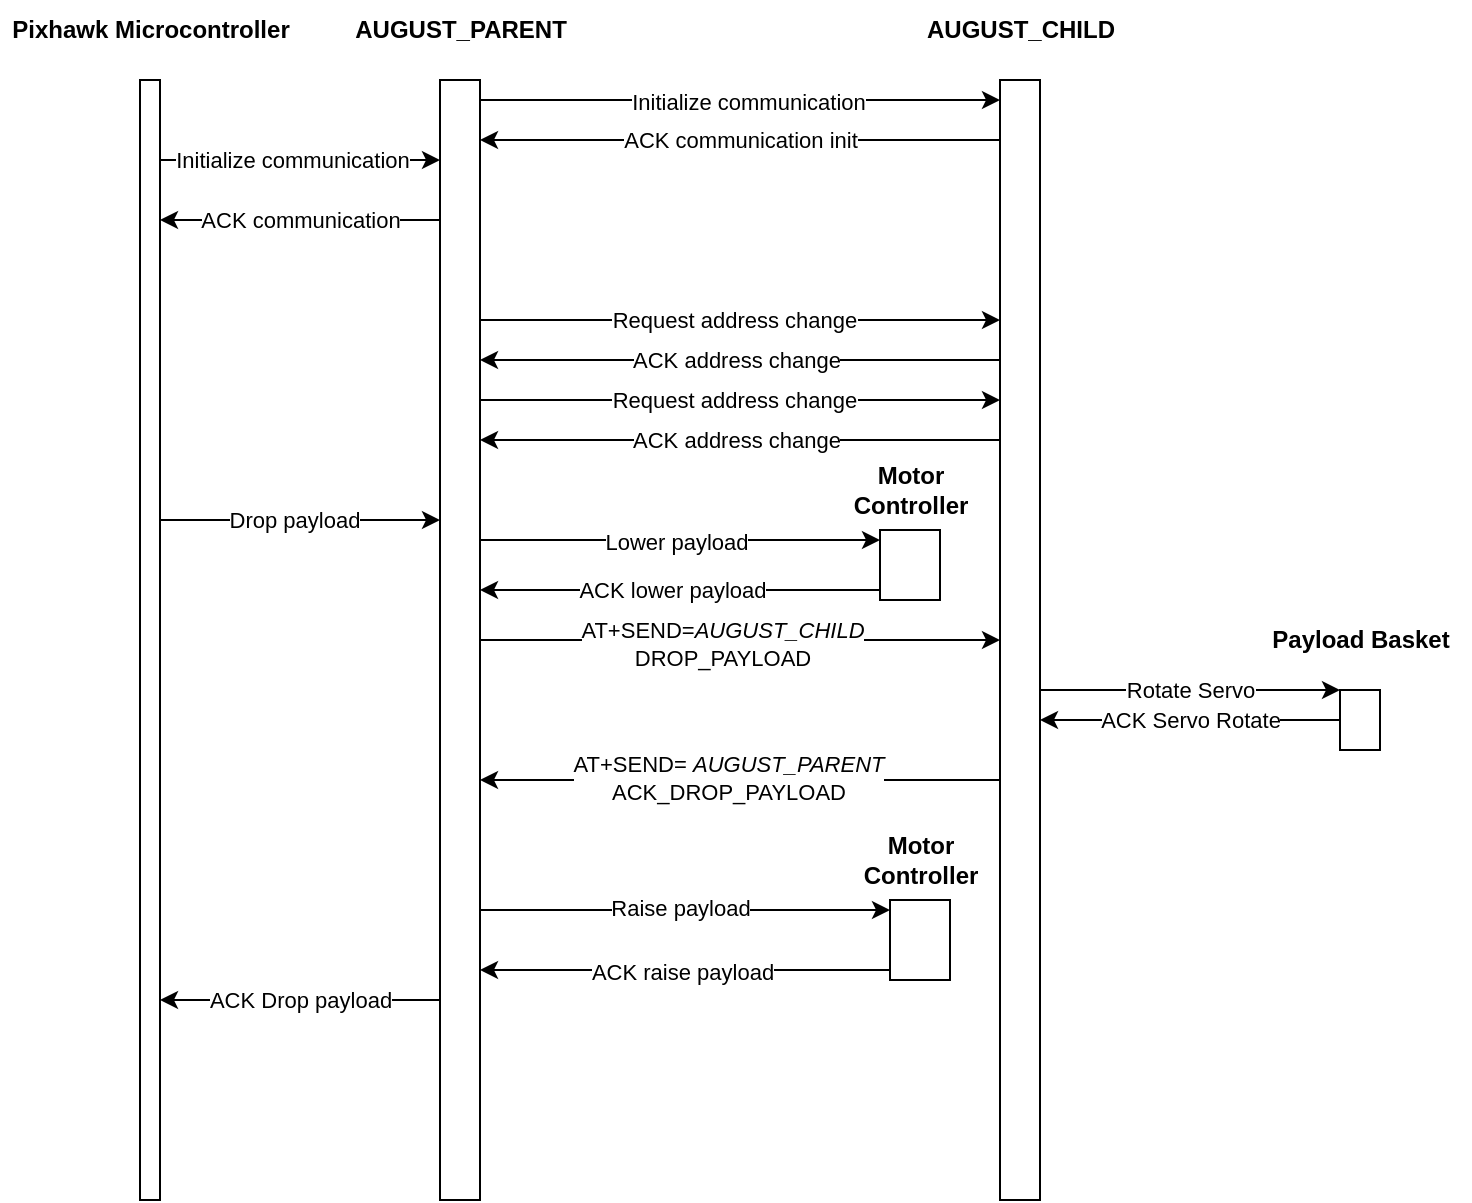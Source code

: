 <mxfile>
    <diagram name="Page-1" id="r-D5-zUOY74GgjWdJqKL">
        <mxGraphModel dx="697" dy="594" grid="1" gridSize="10" guides="1" tooltips="1" connect="1" arrows="1" fold="1" page="1" pageScale="1" pageWidth="1100" pageHeight="850" math="0" shadow="0">
            <root>
                <mxCell id="0"/>
                <mxCell id="1" parent="0"/>
                <mxCell id="c1o_I43gNxkD8a20djhd-44" style="edgeStyle=orthogonalEdgeStyle;rounded=0;orthogonalLoop=1;jettySize=auto;html=1;curved=0;" parent="1" edge="1">
                    <mxGeometry relative="1" as="geometry">
                        <mxPoint x="120" y="310" as="sourcePoint"/>
                        <mxPoint x="260" y="310" as="targetPoint"/>
                    </mxGeometry>
                </mxCell>
                <mxCell id="c1o_I43gNxkD8a20djhd-45" value="Drop payload" style="edgeLabel;html=1;align=center;verticalAlign=middle;resizable=0;points=[];" parent="c1o_I43gNxkD8a20djhd-44" vertex="1" connectable="0">
                    <mxGeometry x="-0.043" y="-3" relative="1" as="geometry">
                        <mxPoint y="-3" as="offset"/>
                    </mxGeometry>
                </mxCell>
                <mxCell id="c1o_I43gNxkD8a20djhd-1" value="&lt;div&gt;&lt;br&gt;&lt;/div&gt;" style="html=1;points=[[0,0,0,0,5],[0,1,0,0,-5],[1,0,0,0,5],[1,1,0,0,-5]];perimeter=orthogonalPerimeter;outlineConnect=0;targetShapes=umlLifeline;portConstraint=eastwest;newEdgeStyle={&quot;curved&quot;:0,&quot;rounded&quot;:0};" parent="1" vertex="1">
                    <mxGeometry x="110" y="90" width="10" height="560" as="geometry"/>
                </mxCell>
                <mxCell id="c1o_I43gNxkD8a20djhd-20" style="edgeStyle=orthogonalEdgeStyle;rounded=0;orthogonalLoop=1;jettySize=auto;html=1;curved=0;" parent="1" edge="1">
                    <mxGeometry relative="1" as="geometry">
                        <mxPoint x="260" y="160" as="sourcePoint"/>
                        <mxPoint x="120" y="160" as="targetPoint"/>
                        <Array as="points">
                            <mxPoint x="250" y="160"/>
                            <mxPoint x="250" y="160"/>
                        </Array>
                    </mxGeometry>
                </mxCell>
                <mxCell id="c1o_I43gNxkD8a20djhd-21" value="ACK communication" style="edgeLabel;html=1;align=center;verticalAlign=middle;resizable=0;points=[];" parent="c1o_I43gNxkD8a20djhd-20" vertex="1" connectable="0">
                    <mxGeometry x="0.071" y="-4" relative="1" as="geometry">
                        <mxPoint x="5" y="4" as="offset"/>
                    </mxGeometry>
                </mxCell>
                <mxCell id="c1o_I43gNxkD8a20djhd-24" value="" style="edgeStyle=orthogonalEdgeStyle;rounded=0;orthogonalLoop=1;jettySize=auto;html=1;curved=0;" parent="1" source="c1o_I43gNxkD8a20djhd-8" target="c1o_I43gNxkD8a20djhd-23" edge="1">
                    <mxGeometry relative="1" as="geometry">
                        <Array as="points">
                            <mxPoint x="410" y="100"/>
                            <mxPoint x="410" y="100"/>
                        </Array>
                    </mxGeometry>
                </mxCell>
                <mxCell id="c1o_I43gNxkD8a20djhd-27" value="Initialize communication" style="edgeLabel;html=1;align=center;verticalAlign=middle;resizable=0;points=[];" parent="c1o_I43gNxkD8a20djhd-24" vertex="1" connectable="0">
                    <mxGeometry x="0.031" y="-1" relative="1" as="geometry">
                        <mxPoint as="offset"/>
                    </mxGeometry>
                </mxCell>
                <mxCell id="c1o_I43gNxkD8a20djhd-29" style="edgeStyle=orthogonalEdgeStyle;rounded=0;orthogonalLoop=1;jettySize=auto;html=1;curved=0;" parent="1" source="c1o_I43gNxkD8a20djhd-8" target="c1o_I43gNxkD8a20djhd-23" edge="1">
                    <mxGeometry relative="1" as="geometry">
                        <Array as="points">
                            <mxPoint x="500" y="210"/>
                            <mxPoint x="500" y="210"/>
                        </Array>
                    </mxGeometry>
                </mxCell>
                <mxCell id="c1o_I43gNxkD8a20djhd-31" value="Request address change" style="edgeLabel;html=1;align=center;verticalAlign=middle;resizable=0;points=[];" parent="c1o_I43gNxkD8a20djhd-29" vertex="1" connectable="0">
                    <mxGeometry x="-0.023" relative="1" as="geometry">
                        <mxPoint as="offset"/>
                    </mxGeometry>
                </mxCell>
                <mxCell id="c1o_I43gNxkD8a20djhd-72" style="edgeStyle=orthogonalEdgeStyle;rounded=0;orthogonalLoop=1;jettySize=auto;html=1;curved=0;" parent="1" edge="1">
                    <mxGeometry relative="1" as="geometry">
                        <mxPoint x="260" y="550" as="sourcePoint"/>
                        <mxPoint x="120" y="550" as="targetPoint"/>
                    </mxGeometry>
                </mxCell>
                <mxCell id="c1o_I43gNxkD8a20djhd-73" value="ACK Drop payload" style="edgeLabel;html=1;align=center;verticalAlign=middle;resizable=0;points=[];" parent="c1o_I43gNxkD8a20djhd-72" vertex="1" connectable="0">
                    <mxGeometry x="0.1" relative="1" as="geometry">
                        <mxPoint x="7" as="offset"/>
                    </mxGeometry>
                </mxCell>
                <mxCell id="8" style="edgeStyle=none;html=1;curved=0;rounded=0;entryX=0;entryY=0;entryDx=0;entryDy=5;entryPerimeter=0;" edge="1" parent="1" source="c1o_I43gNxkD8a20djhd-8" target="6">
                    <mxGeometry relative="1" as="geometry"/>
                </mxCell>
                <mxCell id="13" value="Raise payload" style="edgeLabel;html=1;align=center;verticalAlign=middle;resizable=0;points=[];" vertex="1" connectable="0" parent="8">
                    <mxGeometry x="-0.073" y="1" relative="1" as="geometry">
                        <mxPoint x="5" as="offset"/>
                    </mxGeometry>
                </mxCell>
                <mxCell id="18" style="edgeStyle=none;html=1;curved=0;rounded=0;entryX=0;entryY=0;entryDx=0;entryDy=5;entryPerimeter=0;" edge="1" parent="1" source="c1o_I43gNxkD8a20djhd-8" target="c1o_I43gNxkD8a20djhd-47">
                    <mxGeometry relative="1" as="geometry"/>
                </mxCell>
                <mxCell id="19" value="Lower payload" style="edgeLabel;html=1;align=center;verticalAlign=middle;resizable=0;points=[];" vertex="1" connectable="0" parent="18">
                    <mxGeometry x="-0.02" y="-1" relative="1" as="geometry">
                        <mxPoint as="offset"/>
                    </mxGeometry>
                </mxCell>
                <mxCell id="20" style="edgeStyle=none;html=1;curved=0;rounded=0;" edge="1" parent="1" source="c1o_I43gNxkD8a20djhd-8" target="c1o_I43gNxkD8a20djhd-23">
                    <mxGeometry relative="1" as="geometry"/>
                </mxCell>
                <mxCell id="21" value="AT+SEND=&lt;i style=&quot;border-color: var(--border-color);&quot;&gt;AUGUST_CHILD&lt;/i&gt;&lt;div style=&quot;border-color: var(--border-color);&quot;&gt;DROP_PAYLOAD&lt;/div&gt;" style="edgeLabel;html=1;align=center;verticalAlign=middle;resizable=0;points=[];" vertex="1" connectable="0" parent="20">
                    <mxGeometry x="-0.069" y="-1" relative="1" as="geometry">
                        <mxPoint y="1" as="offset"/>
                    </mxGeometry>
                </mxCell>
                <mxCell id="c1o_I43gNxkD8a20djhd-8" value="" style="html=1;points=[[0,0,0,0,5],[0,1,0,0,-5],[1,0,0,0,5],[1,1,0,0,-5]];perimeter=orthogonalPerimeter;outlineConnect=0;targetShapes=umlLifeline;portConstraint=eastwest;newEdgeStyle={&quot;curved&quot;:0,&quot;rounded&quot;:0};" parent="1" vertex="1">
                    <mxGeometry x="260" y="90" width="20" height="560" as="geometry"/>
                </mxCell>
                <mxCell id="c1o_I43gNxkD8a20djhd-11" value="Pixhawk Microcontroller" style="text;html=1;align=center;verticalAlign=middle;resizable=0;points=[];autosize=1;strokeColor=none;fillColor=none;rotation=0;fontStyle=1" parent="1" vertex="1">
                    <mxGeometry x="40" y="50" width="150" height="30" as="geometry"/>
                </mxCell>
                <mxCell id="c1o_I43gNxkD8a20djhd-14" style="edgeStyle=orthogonalEdgeStyle;rounded=0;orthogonalLoop=1;jettySize=auto;html=1;curved=0;entryX=0;entryY=0;entryDx=0;entryDy=5;entryPerimeter=0;exitX=1;exitY=0;exitDx=0;exitDy=5;exitPerimeter=0;" parent="1" edge="1">
                    <mxGeometry relative="1" as="geometry">
                        <mxPoint x="120" y="130" as="sourcePoint"/>
                        <mxPoint x="260" y="130" as="targetPoint"/>
                    </mxGeometry>
                </mxCell>
                <mxCell id="c1o_I43gNxkD8a20djhd-19" value="Initialize communication" style="edgeLabel;html=1;align=center;verticalAlign=middle;resizable=0;points=[];" parent="c1o_I43gNxkD8a20djhd-14" vertex="1" connectable="0">
                    <mxGeometry x="-0.057" relative="1" as="geometry">
                        <mxPoint as="offset"/>
                    </mxGeometry>
                </mxCell>
                <mxCell id="c1o_I43gNxkD8a20djhd-22" value="AUGUST_PARENT" style="text;html=1;align=center;verticalAlign=middle;resizable=0;points=[];autosize=1;strokeColor=none;fillColor=none;rotation=0;fontStyle=1" parent="1" vertex="1">
                    <mxGeometry x="205" y="50" width="130" height="30" as="geometry"/>
                </mxCell>
                <mxCell id="c1o_I43gNxkD8a20djhd-28" value="ACK communication init" style="edgeStyle=orthogonalEdgeStyle;rounded=0;orthogonalLoop=1;jettySize=auto;html=1;curved=0;" parent="1" edge="1">
                    <mxGeometry relative="1" as="geometry">
                        <mxPoint x="540" y="120" as="sourcePoint"/>
                        <mxPoint x="280" y="120" as="targetPoint"/>
                    </mxGeometry>
                </mxCell>
                <mxCell id="c1o_I43gNxkD8a20djhd-33" style="edgeStyle=orthogonalEdgeStyle;rounded=0;orthogonalLoop=1;jettySize=auto;html=1;curved=0;" parent="1" source="c1o_I43gNxkD8a20djhd-23" target="c1o_I43gNxkD8a20djhd-8" edge="1">
                    <mxGeometry relative="1" as="geometry">
                        <Array as="points">
                            <mxPoint x="490" y="230"/>
                            <mxPoint x="490" y="230"/>
                        </Array>
                    </mxGeometry>
                </mxCell>
                <mxCell id="c1o_I43gNxkD8a20djhd-36" value="ACK address change" style="edgeLabel;html=1;align=center;verticalAlign=middle;resizable=0;points=[];" parent="c1o_I43gNxkD8a20djhd-33" vertex="1" connectable="0">
                    <mxGeometry x="0.015" y="2" relative="1" as="geometry">
                        <mxPoint y="-2" as="offset"/>
                    </mxGeometry>
                </mxCell>
                <mxCell id="c1o_I43gNxkD8a20djhd-69" style="edgeStyle=orthogonalEdgeStyle;rounded=0;orthogonalLoop=1;jettySize=auto;html=1;curved=0;" parent="1" edge="1">
                    <mxGeometry relative="1" as="geometry">
                        <mxPoint x="540" y="440" as="sourcePoint"/>
                        <mxPoint x="280" y="440" as="targetPoint"/>
                    </mxGeometry>
                </mxCell>
                <mxCell id="c1o_I43gNxkD8a20djhd-71" value="AT+SEND= &lt;i&gt;AUGUST_PARENT&lt;/i&gt;&lt;div&gt;ACK_DROP_PAYLOAD&lt;/div&gt;" style="edgeLabel;html=1;align=center;verticalAlign=middle;resizable=0;points=[];" parent="c1o_I43gNxkD8a20djhd-69" vertex="1" connectable="0">
                    <mxGeometry x="0.046" y="-1" relative="1" as="geometry">
                        <mxPoint as="offset"/>
                    </mxGeometry>
                </mxCell>
                <mxCell id="24" value="&lt;meta charset=&quot;utf-8&quot;&gt;&lt;span style=&quot;color: rgb(0, 0, 0); font-family: Helvetica; font-size: 11px; font-style: normal; font-variant-ligatures: normal; font-variant-caps: normal; font-weight: 400; letter-spacing: normal; orphans: 2; text-align: center; text-indent: 0px; text-transform: none; widows: 2; word-spacing: 0px; -webkit-text-stroke-width: 0px; background-color: rgb(255, 255, 255); text-decoration-thickness: initial; text-decoration-style: initial; text-decoration-color: initial; float: none; display: inline !important;&quot;&gt;Rotate Servo&lt;/span&gt;" style="edgeStyle=none;html=1;curved=0;rounded=0;" edge="1" parent="1" source="c1o_I43gNxkD8a20djhd-23" target="c1o_I43gNxkD8a20djhd-50">
                    <mxGeometry relative="1" as="geometry"/>
                </mxCell>
                <mxCell id="c1o_I43gNxkD8a20djhd-23" value="" style="html=1;points=[[0,0,0,0,5],[0,1,0,0,-5],[1,0,0,0,5],[1,1,0,0,-5]];perimeter=orthogonalPerimeter;outlineConnect=0;targetShapes=umlLifeline;portConstraint=eastwest;newEdgeStyle={&quot;curved&quot;:0,&quot;rounded&quot;:0};" parent="1" vertex="1">
                    <mxGeometry x="540" y="90" width="20" height="560" as="geometry"/>
                </mxCell>
                <mxCell id="c1o_I43gNxkD8a20djhd-25" value="AUGUST_CHILD" style="text;html=1;align=center;verticalAlign=middle;resizable=0;points=[];autosize=1;strokeColor=none;fillColor=none;rotation=0;fontStyle=1" parent="1" vertex="1">
                    <mxGeometry x="490" y="50" width="120" height="30" as="geometry"/>
                </mxCell>
                <mxCell id="c1o_I43gNxkD8a20djhd-37" style="edgeStyle=orthogonalEdgeStyle;rounded=0;orthogonalLoop=1;jettySize=auto;html=1;curved=0;" parent="1" edge="1">
                    <mxGeometry relative="1" as="geometry">
                        <mxPoint x="280" y="250" as="sourcePoint"/>
                        <mxPoint x="540" y="250" as="targetPoint"/>
                        <Array as="points">
                            <mxPoint x="500" y="250"/>
                            <mxPoint x="500" y="250"/>
                        </Array>
                    </mxGeometry>
                </mxCell>
                <mxCell id="c1o_I43gNxkD8a20djhd-38" value="Request address change" style="edgeLabel;html=1;align=center;verticalAlign=middle;resizable=0;points=[];" parent="c1o_I43gNxkD8a20djhd-37" vertex="1" connectable="0">
                    <mxGeometry x="-0.023" relative="1" as="geometry">
                        <mxPoint as="offset"/>
                    </mxGeometry>
                </mxCell>
                <mxCell id="c1o_I43gNxkD8a20djhd-39" style="edgeStyle=orthogonalEdgeStyle;rounded=0;orthogonalLoop=1;jettySize=auto;html=1;curved=0;" parent="1" edge="1">
                    <mxGeometry relative="1" as="geometry">
                        <mxPoint x="540" y="270" as="sourcePoint"/>
                        <mxPoint x="280" y="270" as="targetPoint"/>
                        <Array as="points">
                            <mxPoint x="490" y="270"/>
                            <mxPoint x="490" y="270"/>
                        </Array>
                    </mxGeometry>
                </mxCell>
                <mxCell id="c1o_I43gNxkD8a20djhd-40" value="ACK address change" style="edgeLabel;html=1;align=center;verticalAlign=middle;resizable=0;points=[];" parent="c1o_I43gNxkD8a20djhd-39" vertex="1" connectable="0">
                    <mxGeometry x="0.015" y="2" relative="1" as="geometry">
                        <mxPoint y="-2" as="offset"/>
                    </mxGeometry>
                </mxCell>
                <mxCell id="c1o_I43gNxkD8a20djhd-60" style="edgeStyle=orthogonalEdgeStyle;rounded=0;orthogonalLoop=1;jettySize=auto;html=1;curved=0;exitX=0;exitY=1;exitDx=0;exitDy=-5;exitPerimeter=0;" parent="1" source="c1o_I43gNxkD8a20djhd-47" edge="1">
                    <mxGeometry relative="1" as="geometry">
                        <Array as="points">
                            <mxPoint x="490" y="345"/>
                        </Array>
                        <mxPoint x="480" y="300" as="sourcePoint"/>
                        <mxPoint x="280" y="345" as="targetPoint"/>
                    </mxGeometry>
                </mxCell>
                <mxCell id="c1o_I43gNxkD8a20djhd-61" value="ACK lower payload" style="edgeLabel;html=1;align=center;verticalAlign=middle;resizable=0;points=[];" parent="c1o_I43gNxkD8a20djhd-60" vertex="1" connectable="0">
                    <mxGeometry x="-0.133" relative="1" as="geometry">
                        <mxPoint x="-29" as="offset"/>
                    </mxGeometry>
                </mxCell>
                <mxCell id="c1o_I43gNxkD8a20djhd-47" value="" style="html=1;points=[[0,0,0,0,5],[0,1,0,0,-5],[1,0,0,0,5],[1,1,0,0,-5]];perimeter=orthogonalPerimeter;outlineConnect=0;targetShapes=umlLifeline;portConstraint=eastwest;newEdgeStyle={&quot;curved&quot;:0,&quot;rounded&quot;:0};" parent="1" vertex="1">
                    <mxGeometry x="480" y="315" width="30" height="35" as="geometry"/>
                </mxCell>
                <mxCell id="25" value="ACK Servo Rotate" style="edgeStyle=none;html=1;curved=0;rounded=0;" edge="1" parent="1" source="c1o_I43gNxkD8a20djhd-50" target="c1o_I43gNxkD8a20djhd-23">
                    <mxGeometry relative="1" as="geometry"/>
                </mxCell>
                <mxCell id="c1o_I43gNxkD8a20djhd-50" value="" style="html=1;points=[[0,0,0,0,5],[0,1,0,0,-5],[1,0,0,0,5],[1,1,0,0,-5]];perimeter=orthogonalPerimeter;outlineConnect=0;targetShapes=umlLifeline;portConstraint=eastwest;newEdgeStyle={&quot;curved&quot;:0,&quot;rounded&quot;:0};" parent="1" vertex="1">
                    <mxGeometry x="710" y="395" width="20" height="30" as="geometry"/>
                </mxCell>
                <mxCell id="c1o_I43gNxkD8a20djhd-57" value="Motor&lt;div&gt;Controller&lt;/div&gt;" style="text;html=1;align=center;verticalAlign=middle;resizable=0;points=[];autosize=1;strokeColor=none;fillColor=none;fontStyle=1" parent="1" vertex="1">
                    <mxGeometry x="455" y="275" width="80" height="40" as="geometry"/>
                </mxCell>
                <mxCell id="c1o_I43gNxkD8a20djhd-63" value="Payload Basket" style="text;html=1;align=center;verticalAlign=middle;resizable=0;points=[];autosize=1;strokeColor=none;fillColor=none;fontStyle=1" parent="1" vertex="1">
                    <mxGeometry x="665" y="355" width="110" height="30" as="geometry"/>
                </mxCell>
                <mxCell id="10" style="edgeStyle=none;html=1;curved=0;rounded=0;exitX=0;exitY=1;exitDx=0;exitDy=-5;exitPerimeter=0;" edge="1" parent="1" source="6" target="c1o_I43gNxkD8a20djhd-8">
                    <mxGeometry relative="1" as="geometry">
                        <mxPoint x="480" y="540" as="sourcePoint"/>
                    </mxGeometry>
                </mxCell>
                <mxCell id="12" value="ACK raise payload" style="edgeLabel;html=1;align=center;verticalAlign=middle;resizable=0;points=[];" vertex="1" connectable="0" parent="10">
                    <mxGeometry x="0.015" y="1" relative="1" as="geometry">
                        <mxPoint as="offset"/>
                    </mxGeometry>
                </mxCell>
                <mxCell id="6" value="" style="html=1;points=[[0,0,0,0,5],[0,1,0,0,-5],[1,0,0,0,5],[1,1,0,0,-5]];perimeter=orthogonalPerimeter;outlineConnect=0;targetShapes=umlLifeline;portConstraint=eastwest;newEdgeStyle={&quot;curved&quot;:0,&quot;rounded&quot;:0};" vertex="1" parent="1">
                    <mxGeometry x="485" y="500" width="30" height="40" as="geometry"/>
                </mxCell>
                <mxCell id="7" value="Motor&lt;div&gt;Controller&lt;/div&gt;" style="text;html=1;align=center;verticalAlign=middle;resizable=0;points=[];autosize=1;strokeColor=none;fillColor=none;fontStyle=1" vertex="1" parent="1">
                    <mxGeometry x="460" y="460" width="80" height="40" as="geometry"/>
                </mxCell>
            </root>
        </mxGraphModel>
    </diagram>
</mxfile>
